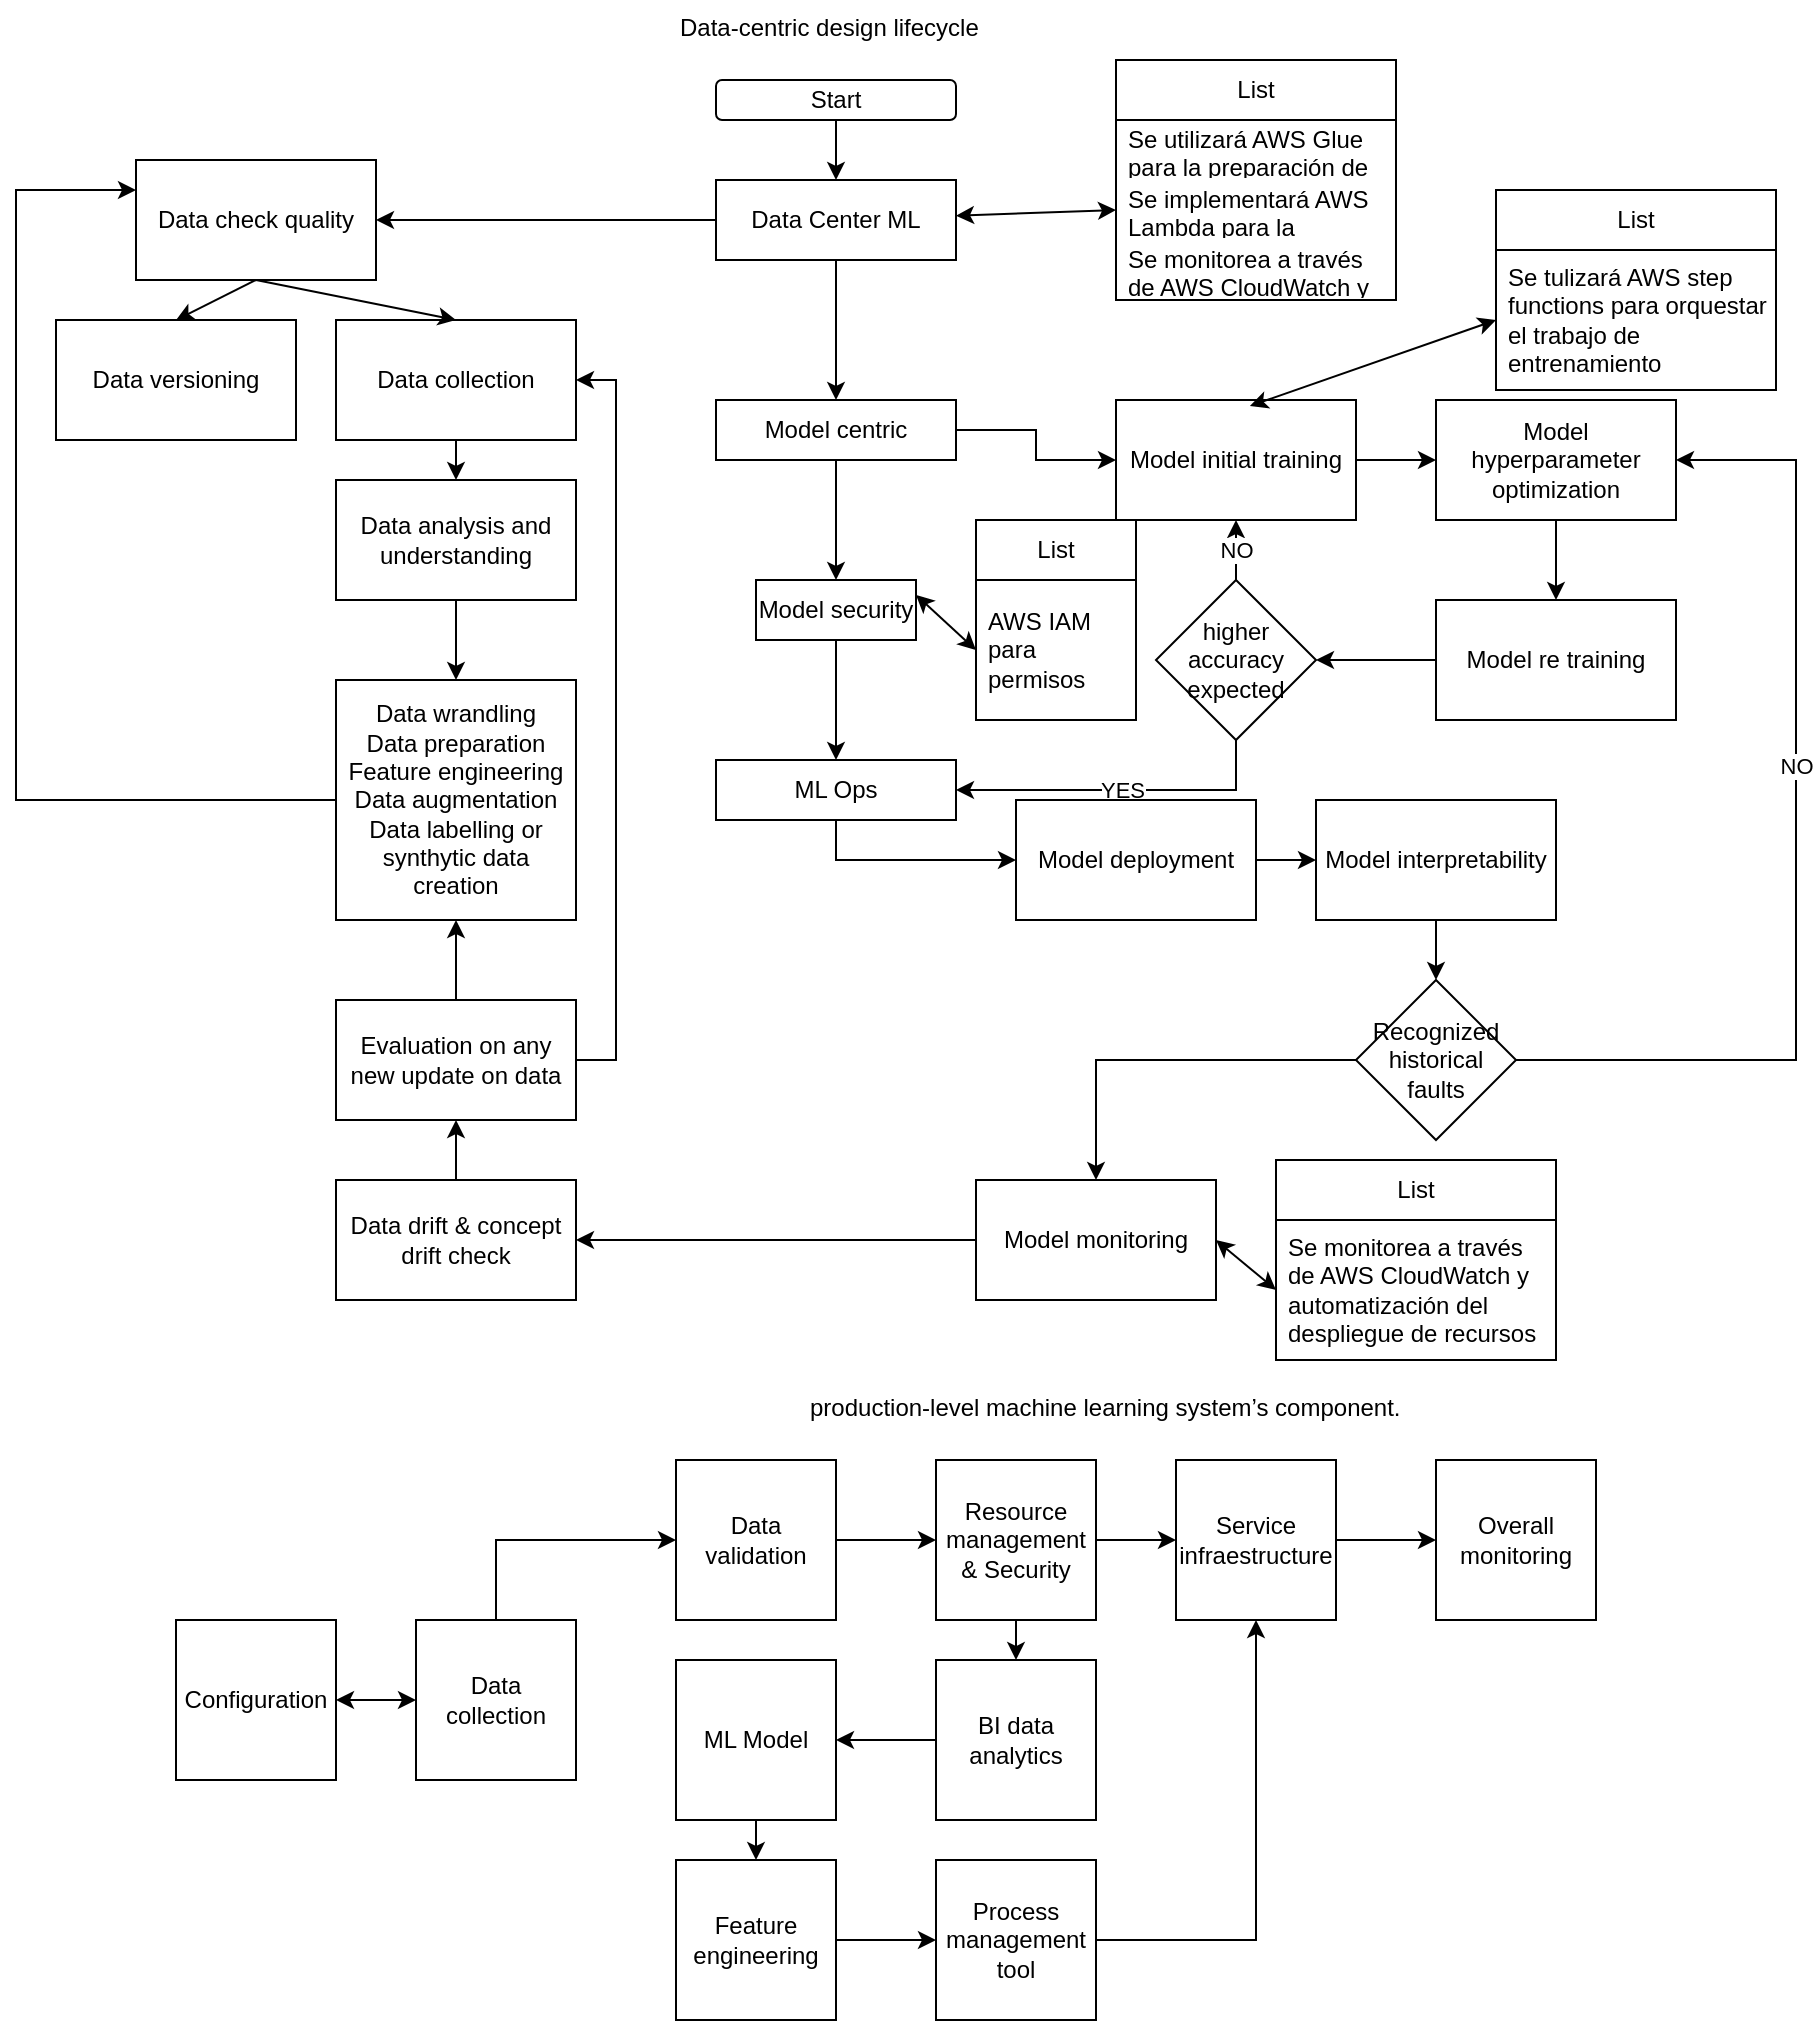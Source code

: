 <mxfile version="24.4.4" type="device">
  <diagram name="Page-1" id="5lhfRjqDQTimzqQDW2dv">
    <mxGraphModel dx="832" dy="481" grid="1" gridSize="10" guides="1" tooltips="1" connect="1" arrows="1" fold="1" page="1" pageScale="1" pageWidth="850" pageHeight="1100" math="0" shadow="0">
      <root>
        <mxCell id="0" />
        <mxCell id="1" parent="0" />
        <mxCell id="i4rmrTCa_doqQ33lTicK-1" value="Start" style="rounded=1;whiteSpace=wrap;html=1;" vertex="1" parent="1">
          <mxGeometry x="370" y="40" width="120" height="20" as="geometry" />
        </mxCell>
        <mxCell id="i4rmrTCa_doqQ33lTicK-20" style="edgeStyle=orthogonalEdgeStyle;rounded=0;orthogonalLoop=1;jettySize=auto;html=1;exitX=0.5;exitY=1;exitDx=0;exitDy=0;" edge="1" parent="1" source="i4rmrTCa_doqQ33lTicK-2" target="i4rmrTCa_doqQ33lTicK-14">
          <mxGeometry relative="1" as="geometry" />
        </mxCell>
        <mxCell id="i4rmrTCa_doqQ33lTicK-2" value="Data Center ML" style="rounded=0;whiteSpace=wrap;html=1;" vertex="1" parent="1">
          <mxGeometry x="370" y="90" width="120" height="40" as="geometry" />
        </mxCell>
        <mxCell id="i4rmrTCa_doqQ33lTicK-3" value="Data check quality" style="rounded=0;whiteSpace=wrap;html=1;" vertex="1" parent="1">
          <mxGeometry x="80" y="80" width="120" height="60" as="geometry" />
        </mxCell>
        <mxCell id="i4rmrTCa_doqQ33lTicK-4" value="Data collection" style="rounded=0;whiteSpace=wrap;html=1;" vertex="1" parent="1">
          <mxGeometry x="180" y="160" width="120" height="60" as="geometry" />
        </mxCell>
        <mxCell id="i4rmrTCa_doqQ33lTicK-5" value="Data versioning" style="rounded=0;whiteSpace=wrap;html=1;" vertex="1" parent="1">
          <mxGeometry x="40" y="160" width="120" height="60" as="geometry" />
        </mxCell>
        <mxCell id="i4rmrTCa_doqQ33lTicK-6" value="Data analysis and understanding" style="rounded=0;whiteSpace=wrap;html=1;" vertex="1" parent="1">
          <mxGeometry x="180" y="240" width="120" height="60" as="geometry" />
        </mxCell>
        <mxCell id="i4rmrTCa_doqQ33lTicK-7" value="" style="endArrow=classic;html=1;rounded=0;exitX=0.5;exitY=1;exitDx=0;exitDy=0;entryX=0.5;entryY=0;entryDx=0;entryDy=0;" edge="1" parent="1" source="i4rmrTCa_doqQ33lTicK-1" target="i4rmrTCa_doqQ33lTicK-2">
          <mxGeometry width="50" height="50" relative="1" as="geometry">
            <mxPoint x="400" y="160" as="sourcePoint" />
            <mxPoint x="450" y="110" as="targetPoint" />
          </mxGeometry>
        </mxCell>
        <mxCell id="i4rmrTCa_doqQ33lTicK-8" value="" style="endArrow=classic;html=1;rounded=0;exitX=0;exitY=0.5;exitDx=0;exitDy=0;entryX=1;entryY=0.5;entryDx=0;entryDy=0;" edge="1" parent="1" source="i4rmrTCa_doqQ33lTicK-2" target="i4rmrTCa_doqQ33lTicK-3">
          <mxGeometry width="50" height="50" relative="1" as="geometry">
            <mxPoint x="400" y="160" as="sourcePoint" />
            <mxPoint x="450" y="110" as="targetPoint" />
          </mxGeometry>
        </mxCell>
        <mxCell id="i4rmrTCa_doqQ33lTicK-9" value="" style="endArrow=classic;html=1;rounded=0;exitX=0.5;exitY=1;exitDx=0;exitDy=0;entryX=0.5;entryY=0;entryDx=0;entryDy=0;" edge="1" parent="1" source="i4rmrTCa_doqQ33lTicK-3" target="i4rmrTCa_doqQ33lTicK-5">
          <mxGeometry width="50" height="50" relative="1" as="geometry">
            <mxPoint x="400" y="160" as="sourcePoint" />
            <mxPoint x="450" y="110" as="targetPoint" />
          </mxGeometry>
        </mxCell>
        <mxCell id="i4rmrTCa_doqQ33lTicK-10" value="" style="endArrow=classic;html=1;rounded=0;exitX=0.5;exitY=1;exitDx=0;exitDy=0;entryX=0.5;entryY=0;entryDx=0;entryDy=0;" edge="1" parent="1" source="i4rmrTCa_doqQ33lTicK-3" target="i4rmrTCa_doqQ33lTicK-4">
          <mxGeometry width="50" height="50" relative="1" as="geometry">
            <mxPoint x="400" y="160" as="sourcePoint" />
            <mxPoint x="450" y="110" as="targetPoint" />
          </mxGeometry>
        </mxCell>
        <mxCell id="i4rmrTCa_doqQ33lTicK-11" value="" style="endArrow=classic;html=1;rounded=0;exitX=0.5;exitY=1;exitDx=0;exitDy=0;entryX=0.5;entryY=0;entryDx=0;entryDy=0;" edge="1" parent="1" source="i4rmrTCa_doqQ33lTicK-4" target="i4rmrTCa_doqQ33lTicK-6">
          <mxGeometry width="50" height="50" relative="1" as="geometry">
            <mxPoint x="400" y="160" as="sourcePoint" />
            <mxPoint x="450" y="110" as="targetPoint" />
          </mxGeometry>
        </mxCell>
        <mxCell id="i4rmrTCa_doqQ33lTicK-45" style="edgeStyle=orthogonalEdgeStyle;rounded=0;orthogonalLoop=1;jettySize=auto;html=1;exitX=0;exitY=0.5;exitDx=0;exitDy=0;entryX=0;entryY=0.25;entryDx=0;entryDy=0;" edge="1" parent="1" source="i4rmrTCa_doqQ33lTicK-12" target="i4rmrTCa_doqQ33lTicK-3">
          <mxGeometry relative="1" as="geometry">
            <Array as="points">
              <mxPoint x="20" y="400" />
              <mxPoint x="20" y="95" />
            </Array>
          </mxGeometry>
        </mxCell>
        <mxCell id="i4rmrTCa_doqQ33lTicK-12" value="Data wrandling&lt;div&gt;Data preparation&lt;/div&gt;&lt;div&gt;Feature engineering&lt;/div&gt;&lt;div&gt;Data augmentation&lt;/div&gt;&lt;div&gt;Data labelling or synthytic data creation&lt;/div&gt;" style="rounded=0;whiteSpace=wrap;html=1;" vertex="1" parent="1">
          <mxGeometry x="180" y="340" width="120" height="120" as="geometry" />
        </mxCell>
        <mxCell id="i4rmrTCa_doqQ33lTicK-13" value="" style="endArrow=classic;html=1;rounded=0;exitX=0.5;exitY=1;exitDx=0;exitDy=0;entryX=0.5;entryY=0;entryDx=0;entryDy=0;" edge="1" parent="1" source="i4rmrTCa_doqQ33lTicK-6" target="i4rmrTCa_doqQ33lTicK-12">
          <mxGeometry width="50" height="50" relative="1" as="geometry">
            <mxPoint x="380" y="260" as="sourcePoint" />
            <mxPoint x="430" y="210" as="targetPoint" />
          </mxGeometry>
        </mxCell>
        <mxCell id="i4rmrTCa_doqQ33lTicK-22" style="edgeStyle=orthogonalEdgeStyle;rounded=0;orthogonalLoop=1;jettySize=auto;html=1;exitX=1;exitY=0.5;exitDx=0;exitDy=0;" edge="1" parent="1" source="i4rmrTCa_doqQ33lTicK-14" target="i4rmrTCa_doqQ33lTicK-15">
          <mxGeometry relative="1" as="geometry" />
        </mxCell>
        <mxCell id="i4rmrTCa_doqQ33lTicK-14" value="Model centric" style="rounded=0;whiteSpace=wrap;html=1;" vertex="1" parent="1">
          <mxGeometry x="370" y="200" width="120" height="30" as="geometry" />
        </mxCell>
        <mxCell id="i4rmrTCa_doqQ33lTicK-23" style="edgeStyle=orthogonalEdgeStyle;rounded=0;orthogonalLoop=1;jettySize=auto;html=1;exitX=1;exitY=0.5;exitDx=0;exitDy=0;entryX=0;entryY=0.5;entryDx=0;entryDy=0;" edge="1" parent="1" source="i4rmrTCa_doqQ33lTicK-15" target="i4rmrTCa_doqQ33lTicK-16">
          <mxGeometry relative="1" as="geometry" />
        </mxCell>
        <mxCell id="i4rmrTCa_doqQ33lTicK-15" value="Model initial training" style="rounded=0;whiteSpace=wrap;html=1;" vertex="1" parent="1">
          <mxGeometry x="570" y="200" width="120" height="60" as="geometry" />
        </mxCell>
        <mxCell id="i4rmrTCa_doqQ33lTicK-24" style="edgeStyle=orthogonalEdgeStyle;rounded=0;orthogonalLoop=1;jettySize=auto;html=1;exitX=0.5;exitY=1;exitDx=0;exitDy=0;entryX=0.5;entryY=0;entryDx=0;entryDy=0;" edge="1" parent="1" source="i4rmrTCa_doqQ33lTicK-16" target="i4rmrTCa_doqQ33lTicK-17">
          <mxGeometry relative="1" as="geometry" />
        </mxCell>
        <mxCell id="i4rmrTCa_doqQ33lTicK-16" value="Model hyperparameter optimization" style="rounded=0;whiteSpace=wrap;html=1;" vertex="1" parent="1">
          <mxGeometry x="730" y="200" width="120" height="60" as="geometry" />
        </mxCell>
        <mxCell id="i4rmrTCa_doqQ33lTicK-25" style="edgeStyle=orthogonalEdgeStyle;rounded=0;orthogonalLoop=1;jettySize=auto;html=1;exitX=0;exitY=0.5;exitDx=0;exitDy=0;" edge="1" parent="1" source="i4rmrTCa_doqQ33lTicK-17" target="i4rmrTCa_doqQ33lTicK-19">
          <mxGeometry relative="1" as="geometry" />
        </mxCell>
        <mxCell id="i4rmrTCa_doqQ33lTicK-17" value="Model re training" style="rounded=0;whiteSpace=wrap;html=1;" vertex="1" parent="1">
          <mxGeometry x="730" y="300" width="120" height="60" as="geometry" />
        </mxCell>
        <mxCell id="i4rmrTCa_doqQ33lTicK-21" value="NO" style="edgeStyle=orthogonalEdgeStyle;rounded=0;orthogonalLoop=1;jettySize=auto;html=1;exitX=0.5;exitY=0;exitDx=0;exitDy=0;entryX=0.5;entryY=1;entryDx=0;entryDy=0;" edge="1" parent="1" source="i4rmrTCa_doqQ33lTicK-19" target="i4rmrTCa_doqQ33lTicK-15">
          <mxGeometry relative="1" as="geometry" />
        </mxCell>
        <mxCell id="i4rmrTCa_doqQ33lTicK-87" value="YES" style="edgeStyle=orthogonalEdgeStyle;rounded=0;orthogonalLoop=1;jettySize=auto;html=1;entryX=1;entryY=0.5;entryDx=0;entryDy=0;exitX=0.5;exitY=1;exitDx=0;exitDy=0;" edge="1" parent="1" source="i4rmrTCa_doqQ33lTicK-19" target="i4rmrTCa_doqQ33lTicK-26">
          <mxGeometry relative="1" as="geometry" />
        </mxCell>
        <mxCell id="i4rmrTCa_doqQ33lTicK-19" value="higher accuracy expected" style="rhombus;whiteSpace=wrap;html=1;" vertex="1" parent="1">
          <mxGeometry x="590" y="290" width="80" height="80" as="geometry" />
        </mxCell>
        <mxCell id="i4rmrTCa_doqQ33lTicK-34" style="edgeStyle=orthogonalEdgeStyle;rounded=0;orthogonalLoop=1;jettySize=auto;html=1;exitX=0.5;exitY=1;exitDx=0;exitDy=0;entryX=0;entryY=0.5;entryDx=0;entryDy=0;" edge="1" parent="1" source="i4rmrTCa_doqQ33lTicK-26" target="i4rmrTCa_doqQ33lTicK-27">
          <mxGeometry relative="1" as="geometry" />
        </mxCell>
        <mxCell id="i4rmrTCa_doqQ33lTicK-26" value="ML Ops" style="rounded=0;whiteSpace=wrap;html=1;" vertex="1" parent="1">
          <mxGeometry x="370" y="380" width="120" height="30" as="geometry" />
        </mxCell>
        <mxCell id="i4rmrTCa_doqQ33lTicK-35" style="edgeStyle=orthogonalEdgeStyle;rounded=0;orthogonalLoop=1;jettySize=auto;html=1;exitX=1;exitY=0.5;exitDx=0;exitDy=0;" edge="1" parent="1" source="i4rmrTCa_doqQ33lTicK-27" target="i4rmrTCa_doqQ33lTicK-28">
          <mxGeometry relative="1" as="geometry" />
        </mxCell>
        <mxCell id="i4rmrTCa_doqQ33lTicK-27" value="Model deployment" style="rounded=0;whiteSpace=wrap;html=1;" vertex="1" parent="1">
          <mxGeometry x="520" y="400" width="120" height="60" as="geometry" />
        </mxCell>
        <mxCell id="i4rmrTCa_doqQ33lTicK-36" style="edgeStyle=orthogonalEdgeStyle;rounded=0;orthogonalLoop=1;jettySize=auto;html=1;entryX=0.5;entryY=0;entryDx=0;entryDy=0;" edge="1" parent="1" source="i4rmrTCa_doqQ33lTicK-28" target="i4rmrTCa_doqQ33lTicK-30">
          <mxGeometry relative="1" as="geometry" />
        </mxCell>
        <mxCell id="i4rmrTCa_doqQ33lTicK-28" value="Model interpretability" style="rounded=0;whiteSpace=wrap;html=1;" vertex="1" parent="1">
          <mxGeometry x="670" y="400" width="120" height="60" as="geometry" />
        </mxCell>
        <mxCell id="i4rmrTCa_doqQ33lTicK-39" style="edgeStyle=orthogonalEdgeStyle;rounded=0;orthogonalLoop=1;jettySize=auto;html=1;exitX=0;exitY=0.5;exitDx=0;exitDy=0;entryX=1;entryY=0.5;entryDx=0;entryDy=0;" edge="1" parent="1" source="i4rmrTCa_doqQ33lTicK-29" target="i4rmrTCa_doqQ33lTicK-38">
          <mxGeometry relative="1" as="geometry" />
        </mxCell>
        <mxCell id="i4rmrTCa_doqQ33lTicK-29" value="Model monitoring" style="rounded=0;whiteSpace=wrap;html=1;" vertex="1" parent="1">
          <mxGeometry x="500" y="590" width="120" height="60" as="geometry" />
        </mxCell>
        <mxCell id="i4rmrTCa_doqQ33lTicK-32" value="NO" style="edgeStyle=orthogonalEdgeStyle;rounded=0;orthogonalLoop=1;jettySize=auto;html=1;exitX=1;exitY=0.5;exitDx=0;exitDy=0;" edge="1" parent="1" source="i4rmrTCa_doqQ33lTicK-30">
          <mxGeometry x="0.45" y="-75" relative="1" as="geometry">
            <mxPoint x="850" y="230" as="targetPoint" />
            <Array as="points">
              <mxPoint x="910" y="530" />
              <mxPoint x="910" y="230" />
            </Array>
            <mxPoint x="-75" y="75" as="offset" />
          </mxGeometry>
        </mxCell>
        <mxCell id="i4rmrTCa_doqQ33lTicK-37" style="edgeStyle=orthogonalEdgeStyle;rounded=0;orthogonalLoop=1;jettySize=auto;html=1;exitX=0;exitY=0.5;exitDx=0;exitDy=0;" edge="1" parent="1" source="i4rmrTCa_doqQ33lTicK-30" target="i4rmrTCa_doqQ33lTicK-29">
          <mxGeometry relative="1" as="geometry" />
        </mxCell>
        <mxCell id="i4rmrTCa_doqQ33lTicK-30" value="Recognized historical faults" style="rhombus;whiteSpace=wrap;html=1;" vertex="1" parent="1">
          <mxGeometry x="690" y="490" width="80" height="80" as="geometry" />
        </mxCell>
        <mxCell id="i4rmrTCa_doqQ33lTicK-41" style="edgeStyle=orthogonalEdgeStyle;rounded=0;orthogonalLoop=1;jettySize=auto;html=1;exitX=0.5;exitY=0;exitDx=0;exitDy=0;entryX=0.5;entryY=1;entryDx=0;entryDy=0;" edge="1" parent="1" source="i4rmrTCa_doqQ33lTicK-38" target="i4rmrTCa_doqQ33lTicK-40">
          <mxGeometry relative="1" as="geometry" />
        </mxCell>
        <mxCell id="i4rmrTCa_doqQ33lTicK-38" value="Data drift &amp;amp; concept drift check" style="rounded=0;whiteSpace=wrap;html=1;" vertex="1" parent="1">
          <mxGeometry x="180" y="590" width="120" height="60" as="geometry" />
        </mxCell>
        <mxCell id="i4rmrTCa_doqQ33lTicK-43" style="edgeStyle=orthogonalEdgeStyle;rounded=0;orthogonalLoop=1;jettySize=auto;html=1;exitX=1;exitY=0.5;exitDx=0;exitDy=0;entryX=1;entryY=0.5;entryDx=0;entryDy=0;" edge="1" parent="1" source="i4rmrTCa_doqQ33lTicK-40" target="i4rmrTCa_doqQ33lTicK-4">
          <mxGeometry relative="1" as="geometry" />
        </mxCell>
        <mxCell id="i4rmrTCa_doqQ33lTicK-44" style="edgeStyle=orthogonalEdgeStyle;rounded=0;orthogonalLoop=1;jettySize=auto;html=1;exitX=0.5;exitY=0;exitDx=0;exitDy=0;entryX=0.5;entryY=1;entryDx=0;entryDy=0;" edge="1" parent="1" source="i4rmrTCa_doqQ33lTicK-40" target="i4rmrTCa_doqQ33lTicK-12">
          <mxGeometry relative="1" as="geometry" />
        </mxCell>
        <mxCell id="i4rmrTCa_doqQ33lTicK-40" value="Evaluation on any new update on data" style="rounded=0;whiteSpace=wrap;html=1;" vertex="1" parent="1">
          <mxGeometry x="180" y="500" width="120" height="60" as="geometry" />
        </mxCell>
        <mxCell id="i4rmrTCa_doqQ33lTicK-46" value="List" style="swimlane;fontStyle=0;childLayout=stackLayout;horizontal=1;startSize=30;horizontalStack=0;resizeParent=1;resizeParentMax=0;resizeLast=0;collapsible=1;marginBottom=0;whiteSpace=wrap;html=1;" vertex="1" parent="1">
          <mxGeometry x="570" y="30" width="140" height="120" as="geometry" />
        </mxCell>
        <mxCell id="i4rmrTCa_doqQ33lTicK-47" value="Se utilizará AWS Glue para la preparación de datos antes del entrenamiento" style="text;strokeColor=none;fillColor=none;align=left;verticalAlign=middle;spacingLeft=4;spacingRight=4;overflow=hidden;points=[[0,0.5],[1,0.5]];portConstraint=eastwest;rotatable=0;whiteSpace=wrap;html=1;" vertex="1" parent="i4rmrTCa_doqQ33lTicK-46">
          <mxGeometry y="30" width="140" height="30" as="geometry" />
        </mxCell>
        <mxCell id="i4rmrTCa_doqQ33lTicK-48" value="Se implementará AWS Lambda para la ejecución programada cada 4h" style="text;strokeColor=none;fillColor=none;align=left;verticalAlign=middle;spacingLeft=4;spacingRight=4;overflow=hidden;points=[[0,0.5],[1,0.5]];portConstraint=eastwest;rotatable=0;whiteSpace=wrap;html=1;" vertex="1" parent="i4rmrTCa_doqQ33lTicK-46">
          <mxGeometry y="60" width="140" height="30" as="geometry" />
        </mxCell>
        <mxCell id="i4rmrTCa_doqQ33lTicK-49" value="Se monitorea a través de AWS CloudWatch y automatización del despliegue de recursos" style="text;strokeColor=none;fillColor=none;align=left;verticalAlign=middle;spacingLeft=4;spacingRight=4;overflow=hidden;points=[[0,0.5],[1,0.5]];portConstraint=eastwest;rotatable=0;whiteSpace=wrap;html=1;" vertex="1" parent="i4rmrTCa_doqQ33lTicK-46">
          <mxGeometry y="90" width="140" height="30" as="geometry" />
        </mxCell>
        <mxCell id="i4rmrTCa_doqQ33lTicK-50" value="" style="endArrow=classic;startArrow=classic;html=1;rounded=0;entryX=0;entryY=0.5;entryDx=0;entryDy=0;" edge="1" parent="1" source="i4rmrTCa_doqQ33lTicK-2" target="i4rmrTCa_doqQ33lTicK-48">
          <mxGeometry width="50" height="50" relative="1" as="geometry">
            <mxPoint x="320" y="160" as="sourcePoint" />
            <mxPoint x="370" y="110" as="targetPoint" />
          </mxGeometry>
        </mxCell>
        <mxCell id="i4rmrTCa_doqQ33lTicK-51" value="Data-centric design lifecycle" style="text;whiteSpace=wrap;strokeWidth=3;" vertex="1" parent="1">
          <mxGeometry x="350" width="180" height="40" as="geometry" />
        </mxCell>
        <mxCell id="i4rmrTCa_doqQ33lTicK-52" value="Configuration" style="whiteSpace=wrap;html=1;aspect=fixed;" vertex="1" parent="1">
          <mxGeometry x="100" y="810" width="80" height="80" as="geometry" />
        </mxCell>
        <mxCell id="i4rmrTCa_doqQ33lTicK-65" style="edgeStyle=orthogonalEdgeStyle;rounded=0;orthogonalLoop=1;jettySize=auto;html=1;exitX=0.5;exitY=0;exitDx=0;exitDy=0;entryX=0;entryY=0.5;entryDx=0;entryDy=0;" edge="1" parent="1" source="i4rmrTCa_doqQ33lTicK-53" target="i4rmrTCa_doqQ33lTicK-54">
          <mxGeometry relative="1" as="geometry" />
        </mxCell>
        <mxCell id="i4rmrTCa_doqQ33lTicK-53" value="Data collection" style="whiteSpace=wrap;html=1;aspect=fixed;" vertex="1" parent="1">
          <mxGeometry x="220" y="810" width="80" height="80" as="geometry" />
        </mxCell>
        <mxCell id="i4rmrTCa_doqQ33lTicK-66" style="edgeStyle=orthogonalEdgeStyle;rounded=0;orthogonalLoop=1;jettySize=auto;html=1;exitX=1;exitY=0.5;exitDx=0;exitDy=0;" edge="1" parent="1" source="i4rmrTCa_doqQ33lTicK-54" target="i4rmrTCa_doqQ33lTicK-55">
          <mxGeometry relative="1" as="geometry" />
        </mxCell>
        <mxCell id="i4rmrTCa_doqQ33lTicK-54" value="Data validation" style="whiteSpace=wrap;html=1;aspect=fixed;" vertex="1" parent="1">
          <mxGeometry x="350" y="730" width="80" height="80" as="geometry" />
        </mxCell>
        <mxCell id="i4rmrTCa_doqQ33lTicK-67" style="edgeStyle=orthogonalEdgeStyle;rounded=0;orthogonalLoop=1;jettySize=auto;html=1;exitX=0.5;exitY=1;exitDx=0;exitDy=0;entryX=0.5;entryY=0;entryDx=0;entryDy=0;" edge="1" parent="1" source="i4rmrTCa_doqQ33lTicK-55" target="i4rmrTCa_doqQ33lTicK-56">
          <mxGeometry relative="1" as="geometry" />
        </mxCell>
        <mxCell id="i4rmrTCa_doqQ33lTicK-68" style="edgeStyle=orthogonalEdgeStyle;rounded=0;orthogonalLoop=1;jettySize=auto;html=1;exitX=1;exitY=0.5;exitDx=0;exitDy=0;entryX=0;entryY=0.5;entryDx=0;entryDy=0;" edge="1" parent="1" source="i4rmrTCa_doqQ33lTicK-55" target="i4rmrTCa_doqQ33lTicK-60">
          <mxGeometry relative="1" as="geometry" />
        </mxCell>
        <mxCell id="i4rmrTCa_doqQ33lTicK-55" value="Resource management &amp;amp; Security" style="whiteSpace=wrap;html=1;aspect=fixed;" vertex="1" parent="1">
          <mxGeometry x="480" y="730" width="80" height="80" as="geometry" />
        </mxCell>
        <mxCell id="i4rmrTCa_doqQ33lTicK-70" style="edgeStyle=orthogonalEdgeStyle;rounded=0;orthogonalLoop=1;jettySize=auto;html=1;exitX=0;exitY=0.5;exitDx=0;exitDy=0;entryX=1;entryY=0.5;entryDx=0;entryDy=0;" edge="1" parent="1" source="i4rmrTCa_doqQ33lTicK-56" target="i4rmrTCa_doqQ33lTicK-57">
          <mxGeometry relative="1" as="geometry" />
        </mxCell>
        <mxCell id="i4rmrTCa_doqQ33lTicK-56" value="BI data analytics" style="whiteSpace=wrap;html=1;aspect=fixed;" vertex="1" parent="1">
          <mxGeometry x="480" y="830" width="80" height="80" as="geometry" />
        </mxCell>
        <mxCell id="i4rmrTCa_doqQ33lTicK-71" style="edgeStyle=orthogonalEdgeStyle;rounded=0;orthogonalLoop=1;jettySize=auto;html=1;exitX=0.5;exitY=1;exitDx=0;exitDy=0;entryX=0.5;entryY=0;entryDx=0;entryDy=0;" edge="1" parent="1" source="i4rmrTCa_doqQ33lTicK-57" target="i4rmrTCa_doqQ33lTicK-58">
          <mxGeometry relative="1" as="geometry" />
        </mxCell>
        <mxCell id="i4rmrTCa_doqQ33lTicK-57" value="ML Model" style="whiteSpace=wrap;html=1;aspect=fixed;" vertex="1" parent="1">
          <mxGeometry x="350" y="830" width="80" height="80" as="geometry" />
        </mxCell>
        <mxCell id="i4rmrTCa_doqQ33lTicK-72" style="edgeStyle=orthogonalEdgeStyle;rounded=0;orthogonalLoop=1;jettySize=auto;html=1;exitX=1;exitY=0.5;exitDx=0;exitDy=0;entryX=0;entryY=0.5;entryDx=0;entryDy=0;" edge="1" parent="1" source="i4rmrTCa_doqQ33lTicK-58" target="i4rmrTCa_doqQ33lTicK-59">
          <mxGeometry relative="1" as="geometry" />
        </mxCell>
        <mxCell id="i4rmrTCa_doqQ33lTicK-58" value="Feature engineering" style="whiteSpace=wrap;html=1;aspect=fixed;" vertex="1" parent="1">
          <mxGeometry x="350" y="930" width="80" height="80" as="geometry" />
        </mxCell>
        <mxCell id="i4rmrTCa_doqQ33lTicK-73" style="edgeStyle=orthogonalEdgeStyle;rounded=0;orthogonalLoop=1;jettySize=auto;html=1;exitX=1;exitY=0.5;exitDx=0;exitDy=0;entryX=0.5;entryY=1;entryDx=0;entryDy=0;" edge="1" parent="1" source="i4rmrTCa_doqQ33lTicK-59" target="i4rmrTCa_doqQ33lTicK-60">
          <mxGeometry relative="1" as="geometry" />
        </mxCell>
        <mxCell id="i4rmrTCa_doqQ33lTicK-59" value="Process management tool" style="whiteSpace=wrap;html=1;aspect=fixed;" vertex="1" parent="1">
          <mxGeometry x="480" y="930" width="80" height="80" as="geometry" />
        </mxCell>
        <mxCell id="i4rmrTCa_doqQ33lTicK-69" style="edgeStyle=orthogonalEdgeStyle;rounded=0;orthogonalLoop=1;jettySize=auto;html=1;exitX=1;exitY=0.5;exitDx=0;exitDy=0;" edge="1" parent="1" source="i4rmrTCa_doqQ33lTicK-60" target="i4rmrTCa_doqQ33lTicK-61">
          <mxGeometry relative="1" as="geometry" />
        </mxCell>
        <mxCell id="i4rmrTCa_doqQ33lTicK-60" value="Service infraestructure" style="whiteSpace=wrap;html=1;aspect=fixed;" vertex="1" parent="1">
          <mxGeometry x="600" y="730" width="80" height="80" as="geometry" />
        </mxCell>
        <mxCell id="i4rmrTCa_doqQ33lTicK-61" value="Overall monitoring" style="whiteSpace=wrap;html=1;aspect=fixed;" vertex="1" parent="1">
          <mxGeometry x="730" y="730" width="80" height="80" as="geometry" />
        </mxCell>
        <mxCell id="i4rmrTCa_doqQ33lTicK-62" value="" style="endArrow=classic;startArrow=classic;html=1;rounded=0;exitX=1;exitY=0.5;exitDx=0;exitDy=0;entryX=0;entryY=0.5;entryDx=0;entryDy=0;" edge="1" parent="1" source="i4rmrTCa_doqQ33lTicK-52" target="i4rmrTCa_doqQ33lTicK-53">
          <mxGeometry width="50" height="50" relative="1" as="geometry">
            <mxPoint x="320" y="800" as="sourcePoint" />
            <mxPoint x="370" y="750" as="targetPoint" />
          </mxGeometry>
        </mxCell>
        <mxCell id="i4rmrTCa_doqQ33lTicK-74" value="production-level machine learning system’s component." style="text;whiteSpace=wrap;" vertex="1" parent="1">
          <mxGeometry x="415" y="690" width="330" height="40" as="geometry" />
        </mxCell>
        <mxCell id="i4rmrTCa_doqQ33lTicK-75" value="List" style="swimlane;fontStyle=0;childLayout=stackLayout;horizontal=1;startSize=30;horizontalStack=0;resizeParent=1;resizeParentMax=0;resizeLast=0;collapsible=1;marginBottom=0;whiteSpace=wrap;html=1;" vertex="1" parent="1">
          <mxGeometry x="650" y="580" width="140" height="100" as="geometry" />
        </mxCell>
        <mxCell id="i4rmrTCa_doqQ33lTicK-78" value="Se monitorea a través de AWS CloudWatch y automatización del despliegue de recursos" style="text;strokeColor=none;fillColor=none;align=left;verticalAlign=middle;spacingLeft=4;spacingRight=4;overflow=hidden;points=[[0,0.5],[1,0.5]];portConstraint=eastwest;rotatable=0;whiteSpace=wrap;html=1;" vertex="1" parent="i4rmrTCa_doqQ33lTicK-75">
          <mxGeometry y="30" width="140" height="70" as="geometry" />
        </mxCell>
        <mxCell id="i4rmrTCa_doqQ33lTicK-79" value="" style="endArrow=classic;startArrow=classic;html=1;rounded=0;entryX=0;entryY=0.5;entryDx=0;entryDy=0;exitX=1;exitY=0.5;exitDx=0;exitDy=0;" edge="1" parent="1" source="i4rmrTCa_doqQ33lTicK-29" target="i4rmrTCa_doqQ33lTicK-78">
          <mxGeometry width="50" height="50" relative="1" as="geometry">
            <mxPoint x="390" y="620" as="sourcePoint" />
            <mxPoint x="440" y="570" as="targetPoint" />
          </mxGeometry>
        </mxCell>
        <mxCell id="i4rmrTCa_doqQ33lTicK-82" value="List" style="swimlane;fontStyle=0;childLayout=stackLayout;horizontal=1;startSize=30;horizontalStack=0;resizeParent=1;resizeParentMax=0;resizeLast=0;collapsible=1;marginBottom=0;whiteSpace=wrap;html=1;" vertex="1" parent="1">
          <mxGeometry x="500" y="260" width="80" height="100" as="geometry" />
        </mxCell>
        <mxCell id="i4rmrTCa_doqQ33lTicK-83" value="AWS IAM para permisos" style="text;strokeColor=none;fillColor=none;align=left;verticalAlign=middle;spacingLeft=4;spacingRight=4;overflow=hidden;points=[[0,0.5],[1,0.5]];portConstraint=eastwest;rotatable=0;whiteSpace=wrap;html=1;" vertex="1" parent="i4rmrTCa_doqQ33lTicK-82">
          <mxGeometry y="30" width="80" height="70" as="geometry" />
        </mxCell>
        <mxCell id="i4rmrTCa_doqQ33lTicK-84" value="" style="endArrow=classic;startArrow=classic;html=1;rounded=0;entryX=0;entryY=0.5;entryDx=0;entryDy=0;exitX=0.558;exitY=0.05;exitDx=0;exitDy=0;exitPerimeter=0;" edge="1" parent="1" source="i4rmrTCa_doqQ33lTicK-15" target="i4rmrTCa_doqQ33lTicK-89">
          <mxGeometry width="50" height="50" relative="1" as="geometry">
            <mxPoint x="500" y="320" as="sourcePoint" />
            <mxPoint x="550" y="270" as="targetPoint" />
          </mxGeometry>
        </mxCell>
        <mxCell id="i4rmrTCa_doqQ33lTicK-91" style="edgeStyle=orthogonalEdgeStyle;rounded=0;orthogonalLoop=1;jettySize=auto;html=1;exitX=0.5;exitY=1;exitDx=0;exitDy=0;entryX=0.5;entryY=0;entryDx=0;entryDy=0;" edge="1" parent="1" source="i4rmrTCa_doqQ33lTicK-86" target="i4rmrTCa_doqQ33lTicK-26">
          <mxGeometry relative="1" as="geometry" />
        </mxCell>
        <mxCell id="i4rmrTCa_doqQ33lTicK-86" value="Model security" style="rounded=0;whiteSpace=wrap;html=1;" vertex="1" parent="1">
          <mxGeometry x="390" y="290" width="80" height="30" as="geometry" />
        </mxCell>
        <mxCell id="i4rmrTCa_doqQ33lTicK-88" value="List" style="swimlane;fontStyle=0;childLayout=stackLayout;horizontal=1;startSize=30;horizontalStack=0;resizeParent=1;resizeParentMax=0;resizeLast=0;collapsible=1;marginBottom=0;whiteSpace=wrap;html=1;" vertex="1" parent="1">
          <mxGeometry x="760" y="95" width="140" height="100" as="geometry" />
        </mxCell>
        <mxCell id="i4rmrTCa_doqQ33lTicK-89" value="Se tulizará AWS step functions para orquestar el trabajo de entrenamiento" style="text;strokeColor=none;fillColor=none;align=left;verticalAlign=middle;spacingLeft=4;spacingRight=4;overflow=hidden;points=[[0,0.5],[1,0.5]];portConstraint=eastwest;rotatable=0;whiteSpace=wrap;html=1;" vertex="1" parent="i4rmrTCa_doqQ33lTicK-88">
          <mxGeometry y="30" width="140" height="70" as="geometry" />
        </mxCell>
        <mxCell id="i4rmrTCa_doqQ33lTicK-90" value="" style="endArrow=classic;html=1;rounded=0;exitX=0.5;exitY=1;exitDx=0;exitDy=0;entryX=0.5;entryY=0;entryDx=0;entryDy=0;" edge="1" parent="1" source="i4rmrTCa_doqQ33lTicK-14" target="i4rmrTCa_doqQ33lTicK-86">
          <mxGeometry width="50" height="50" relative="1" as="geometry">
            <mxPoint x="500" y="220" as="sourcePoint" />
            <mxPoint x="550" y="170" as="targetPoint" />
          </mxGeometry>
        </mxCell>
        <mxCell id="i4rmrTCa_doqQ33lTicK-92" value="" style="endArrow=classic;startArrow=classic;html=1;rounded=0;exitX=1;exitY=0.25;exitDx=0;exitDy=0;entryX=0;entryY=0.5;entryDx=0;entryDy=0;" edge="1" parent="1" source="i4rmrTCa_doqQ33lTicK-86" target="i4rmrTCa_doqQ33lTicK-83">
          <mxGeometry width="50" height="50" relative="1" as="geometry">
            <mxPoint x="500" y="220" as="sourcePoint" />
            <mxPoint x="550" y="170" as="targetPoint" />
          </mxGeometry>
        </mxCell>
      </root>
    </mxGraphModel>
  </diagram>
</mxfile>
